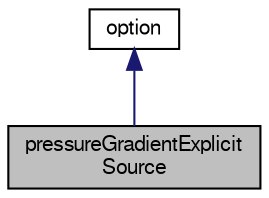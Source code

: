 digraph "pressureGradientExplicitSource"
{
  bgcolor="transparent";
  edge [fontname="FreeSans",fontsize="10",labelfontname="FreeSans",labelfontsize="10"];
  node [fontname="FreeSans",fontsize="10",shape=record];
  Node0 [label="pressureGradientExplicit\lSource",height=0.2,width=0.4,color="black", fillcolor="grey75", style="filled", fontcolor="black"];
  Node1 -> Node0 [dir="back",color="midnightblue",fontsize="10",style="solid",fontname="FreeSans"];
  Node1 [label="option",height=0.2,width=0.4,color="black",URL="$a23446.html",tooltip="Finite volume options abtract base class. Provides a base set of controls, e.g. "];
}
